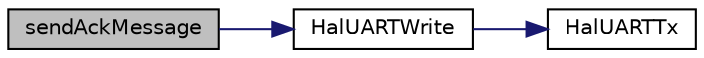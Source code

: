 digraph "sendAckMessage"
{
  edge [fontname="Helvetica",fontsize="10",labelfontname="Helvetica",labelfontsize="10"];
  node [fontname="Helvetica",fontsize="10",shape=record];
  rankdir="LR";
  Node1 [label="sendAckMessage",height=0.2,width=0.4,color="black", fillcolor="grey75", style="filled" fontcolor="black"];
  Node1 -> Node2 [color="midnightblue",fontsize="10",style="solid",fontname="Helvetica"];
  Node2 [label="HalUARTWrite",height=0.2,width=0.4,color="black", fillcolor="white", style="filled",URL="$hal__uart_8h.html#a327884708251d2083ed6ca5fcff747c7"];
  Node2 -> Node3 [color="midnightblue",fontsize="10",style="solid",fontname="Helvetica"];
  Node3 [label="HalUARTTx",height=0.2,width=0.4,color="black", fillcolor="white", style="filled",URL="$__hal__uart__usb_8c.html#a5b5d4c4a0e9931f641fe5324ce8e8825"];
}
